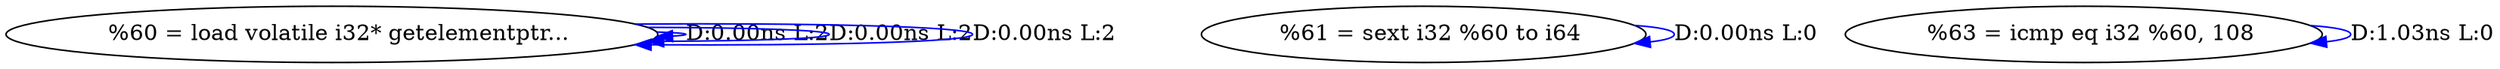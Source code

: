 digraph {
Node0x40c9610[label="  %60 = load volatile i32* getelementptr..."];
Node0x40c9610 -> Node0x40c9610[label="D:0.00ns L:2",color=blue];
Node0x40c9610 -> Node0x40c9610[label="D:0.00ns L:2",color=blue];
Node0x40c9610 -> Node0x40c9610[label="D:0.00ns L:2",color=blue];
Node0x40c96f0[label="  %61 = sext i32 %60 to i64"];
Node0x40c96f0 -> Node0x40c96f0[label="D:0.00ns L:0",color=blue];
Node0x40c98b0[label="  %63 = icmp eq i32 %60, 108"];
Node0x40c98b0 -> Node0x40c98b0[label="D:1.03ns L:0",color=blue];
}
